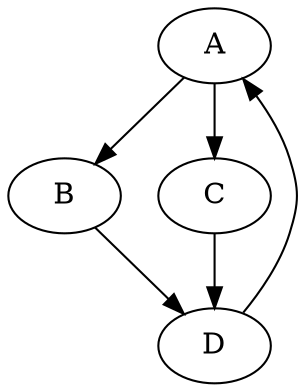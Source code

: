 digraph SimpleExample {
	A [label=A]
	B [label=B]
	C [label=C]
	D [label=D]
	A -> B
	A -> C
	B -> D
	C -> D
	D -> A
}
